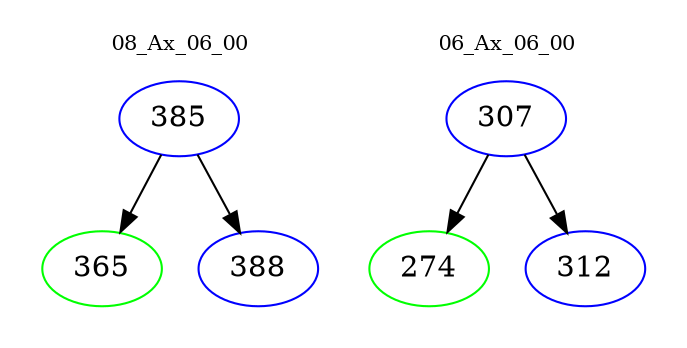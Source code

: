 digraph{
subgraph cluster_0 {
color = white
label = "08_Ax_06_00";
fontsize=10;
T0_385 [label="385", color="blue"]
T0_385 -> T0_365 [color="black"]
T0_365 [label="365", color="green"]
T0_385 -> T0_388 [color="black"]
T0_388 [label="388", color="blue"]
}
subgraph cluster_1 {
color = white
label = "06_Ax_06_00";
fontsize=10;
T1_307 [label="307", color="blue"]
T1_307 -> T1_274 [color="black"]
T1_274 [label="274", color="green"]
T1_307 -> T1_312 [color="black"]
T1_312 [label="312", color="blue"]
}
}
